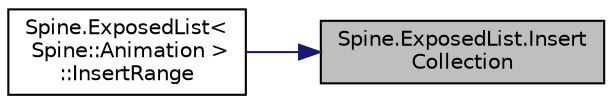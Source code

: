 digraph "Spine.ExposedList.InsertCollection"
{
 // LATEX_PDF_SIZE
  edge [fontname="Helvetica",fontsize="10",labelfontname="Helvetica",labelfontsize="10"];
  node [fontname="Helvetica",fontsize="10",shape=record];
  rankdir="RL";
  Node1 [label="Spine.ExposedList.Insert\lCollection",height=0.2,width=0.4,color="black", fillcolor="grey75", style="filled", fontcolor="black",tooltip=" "];
  Node1 -> Node2 [dir="back",color="midnightblue",fontsize="10",style="solid",fontname="Helvetica"];
  Node2 [label="Spine.ExposedList\<\l Spine::Animation \>\l::InsertRange",height=0.2,width=0.4,color="black", fillcolor="white", style="filled",URL="$class_spine_1_1_exposed_list.html#ab7a243c73d46b0d27b5fa7ea5d2c4b49",tooltip=" "];
}
